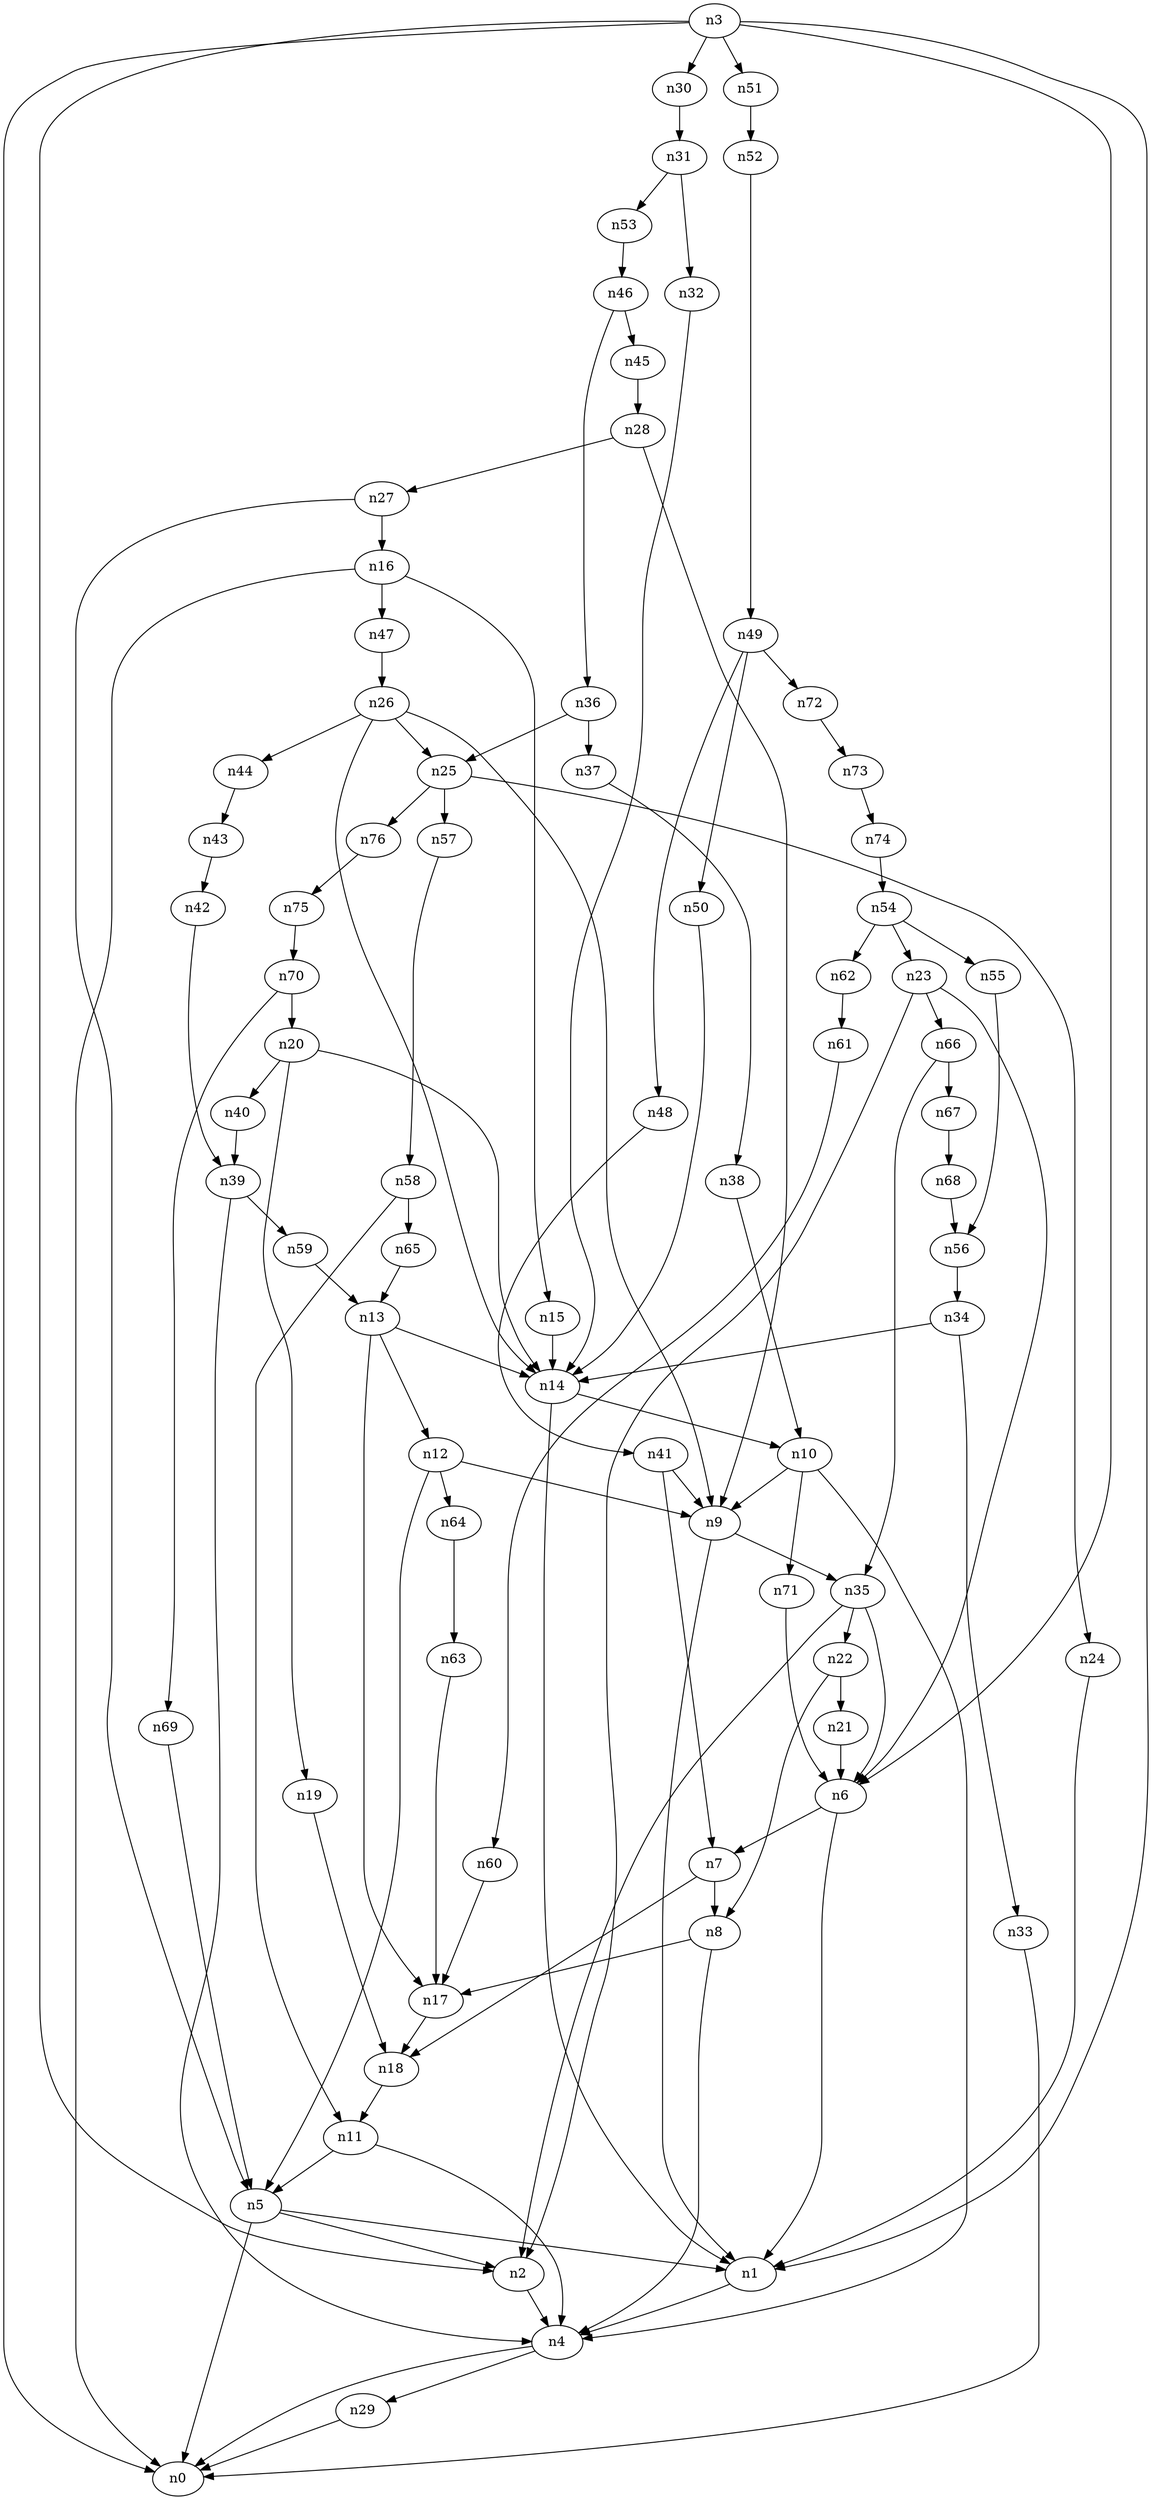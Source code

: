 digraph G {
	n1 -> n4	 [_graphml_id=e4];
	n2 -> n4	 [_graphml_id=e7];
	n3 -> n0	 [_graphml_id=e0];
	n3 -> n1	 [_graphml_id=e3];
	n3 -> n2	 [_graphml_id=e6];
	n3 -> n6	 [_graphml_id=e18];
	n3 -> n30	 [_graphml_id=e49];
	n3 -> n51	 [_graphml_id=e83];
	n4 -> n0	 [_graphml_id=e1];
	n4 -> n29	 [_graphml_id=e46];
	n5 -> n0	 [_graphml_id=e2];
	n5 -> n1	 [_graphml_id=e5];
	n5 -> n2	 [_graphml_id=e8];
	n6 -> n1	 [_graphml_id=e9];
	n6 -> n7	 [_graphml_id=e10];
	n7 -> n8	 [_graphml_id=e11];
	n7 -> n18	 [_graphml_id=e58];
	n8 -> n4	 [_graphml_id=e12];
	n8 -> n17	 [_graphml_id=e26];
	n9 -> n1	 [_graphml_id=e13];
	n9 -> n35	 [_graphml_id=e57];
	n10 -> n4	 [_graphml_id=e15];
	n10 -> n9	 [_graphml_id=e14];
	n10 -> n71	 [_graphml_id=e115];
	n11 -> n4	 [_graphml_id=e16];
	n11 -> n5	 [_graphml_id=e17];
	n12 -> n5	 [_graphml_id=e88];
	n12 -> n9	 [_graphml_id=e19];
	n12 -> n64	 [_graphml_id=e105];
	n13 -> n12	 [_graphml_id=e20];
	n13 -> n14	 [_graphml_id=e21];
	n13 -> n17	 [_graphml_id=e27];
	n14 -> n1	 [_graphml_id=e28];
	n14 -> n10	 [_graphml_id=e22];
	n15 -> n14	 [_graphml_id=e23];
	n16 -> n0	 [_graphml_id=e25];
	n16 -> n15	 [_graphml_id=e24];
	n16 -> n47	 [_graphml_id=e76];
	n17 -> n18	 [_graphml_id=e29];
	n18 -> n11	 [_graphml_id=e38];
	n19 -> n18	 [_graphml_id=e30];
	n20 -> n14	 [_graphml_id=e32];
	n20 -> n19	 [_graphml_id=e31];
	n20 -> n40	 [_graphml_id=e65];
	n21 -> n6	 [_graphml_id=e33];
	n22 -> n8	 [_graphml_id=e35];
	n22 -> n21	 [_graphml_id=e34];
	n23 -> n2	 [_graphml_id=e36];
	n23 -> n6	 [_graphml_id=e37];
	n23 -> n66	 [_graphml_id=e108];
	n24 -> n1	 [_graphml_id=e39];
	n25 -> n24	 [_graphml_id=e40];
	n25 -> n57	 [_graphml_id=e93];
	n25 -> n76	 [_graphml_id=e124];
	n26 -> n9	 [_graphml_id=e48];
	n26 -> n14	 [_graphml_id=e42];
	n26 -> n25	 [_graphml_id=e41];
	n26 -> n44	 [_graphml_id=e72];
	n27 -> n5	 [_graphml_id=e43];
	n27 -> n16	 [_graphml_id=e68];
	n28 -> n9	 [_graphml_id=e45];
	n28 -> n27	 [_graphml_id=e44];
	n29 -> n0	 [_graphml_id=e47];
	n30 -> n31	 [_graphml_id=e50];
	n31 -> n32	 [_graphml_id=e51];
	n31 -> n53	 [_graphml_id=e86];
	n32 -> n14	 [_graphml_id=e52];
	n33 -> n0	 [_graphml_id=e53];
	n34 -> n14	 [_graphml_id=e55];
	n34 -> n33	 [_graphml_id=e54];
	n35 -> n2	 [_graphml_id=e78];
	n35 -> n6	 [_graphml_id=e98];
	n35 -> n22	 [_graphml_id=e56];
	n36 -> n25	 [_graphml_id=e59];
	n36 -> n37	 [_graphml_id=e60];
	n37 -> n38	 [_graphml_id=e61];
	n38 -> n10	 [_graphml_id=e62];
	n39 -> n4	 [_graphml_id=e63];
	n39 -> n59	 [_graphml_id=e96];
	n40 -> n39	 [_graphml_id=e64];
	n41 -> n7	 [_graphml_id=e66];
	n41 -> n9	 [_graphml_id=e67];
	n42 -> n39	 [_graphml_id=e69];
	n43 -> n42	 [_graphml_id=e70];
	n44 -> n43	 [_graphml_id=e71];
	n45 -> n28	 [_graphml_id=e73];
	n46 -> n36	 [_graphml_id=e75];
	n46 -> n45	 [_graphml_id=e74];
	n47 -> n26	 [_graphml_id=e77];
	n48 -> n41	 [_graphml_id=e79];
	n49 -> n48	 [_graphml_id=e80];
	n49 -> n50	 [_graphml_id=e81];
	n49 -> n72	 [_graphml_id=e118];
	n50 -> n14	 [_graphml_id=e82];
	n51 -> n52	 [_graphml_id=e84];
	n52 -> n49	 [_graphml_id=e85];
	n53 -> n46	 [_graphml_id=e87];
	n54 -> n23	 [_graphml_id=e89];
	n54 -> n55	 [_graphml_id=e90];
	n54 -> n62	 [_graphml_id=e102];
	n55 -> n56	 [_graphml_id=e91];
	n56 -> n34	 [_graphml_id=e92];
	n57 -> n58	 [_graphml_id=e94];
	n58 -> n11	 [_graphml_id=e95];
	n58 -> n65	 [_graphml_id=e107];
	n59 -> n13	 [_graphml_id=e97];
	n60 -> n17	 [_graphml_id=e99];
	n61 -> n60	 [_graphml_id=e100];
	n62 -> n61	 [_graphml_id=e101];
	n63 -> n17	 [_graphml_id=e103];
	n64 -> n63	 [_graphml_id=e104];
	n65 -> n13	 [_graphml_id=e106];
	n66 -> n35	 [_graphml_id=e117];
	n66 -> n67	 [_graphml_id=e109];
	n67 -> n68	 [_graphml_id=e110];
	n68 -> n56	 [_graphml_id=e111];
	n69 -> n5	 [_graphml_id=e112];
	n70 -> n20	 [_graphml_id=e114];
	n70 -> n69	 [_graphml_id=e113];
	n71 -> n6	 [_graphml_id=e116];
	n72 -> n73	 [_graphml_id=e119];
	n73 -> n74	 [_graphml_id=e120];
	n74 -> n54	 [_graphml_id=e121];
	n75 -> n70	 [_graphml_id=e122];
	n76 -> n75	 [_graphml_id=e123];
}
